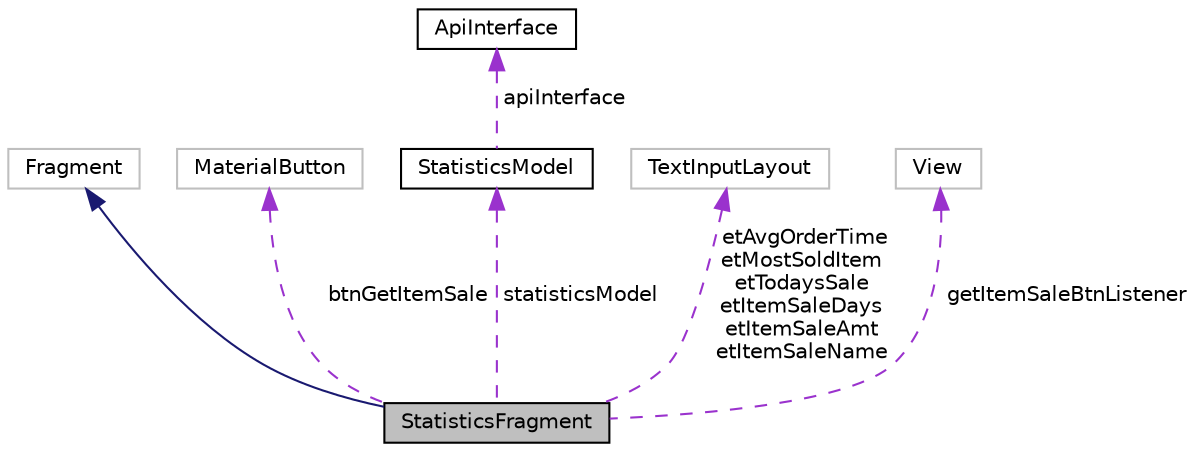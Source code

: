 digraph "StatisticsFragment"
{
 // LATEX_PDF_SIZE
  edge [fontname="Helvetica",fontsize="10",labelfontname="Helvetica",labelfontsize="10"];
  node [fontname="Helvetica",fontsize="10",shape=record];
  Node1 [label="StatisticsFragment",height=0.2,width=0.4,color="black", fillcolor="grey75", style="filled", fontcolor="black",tooltip="Statistics Fragment Class."];
  Node2 -> Node1 [dir="back",color="midnightblue",fontsize="10",style="solid",fontname="Helvetica"];
  Node2 [label="Fragment",height=0.2,width=0.4,color="grey75", fillcolor="white", style="filled",tooltip=" "];
  Node3 -> Node1 [dir="back",color="darkorchid3",fontsize="10",style="dashed",label=" btnGetItemSale" ,fontname="Helvetica"];
  Node3 [label="MaterialButton",height=0.2,width=0.4,color="grey75", fillcolor="white", style="filled",tooltip=" "];
  Node4 -> Node1 [dir="back",color="darkorchid3",fontsize="10",style="dashed",label=" statisticsModel" ,fontname="Helvetica"];
  Node4 [label="StatisticsModel",height=0.2,width=0.4,color="black", fillcolor="white", style="filled",URL="$classcom_1_1example_1_1lmrs_1_1model_1_1statistics_1_1StatisticsModel.html",tooltip="\"Brain\" for the statistics page"];
  Node5 -> Node4 [dir="back",color="darkorchid3",fontsize="10",style="dashed",label=" apiInterface" ,fontname="Helvetica"];
  Node5 [label="ApiInterface",height=0.2,width=0.4,color="black", fillcolor="white", style="filled",URL="$interfacecom_1_1example_1_1lmrs_1_1model_1_1ApiInterface.html",tooltip="Interface for communication between client(Android app) and server(API)"];
  Node6 -> Node1 [dir="back",color="darkorchid3",fontsize="10",style="dashed",label=" etAvgOrderTime\netMostSoldItem\netTodaysSale\netItemSaleDays\netItemSaleAmt\netItemSaleName" ,fontname="Helvetica"];
  Node6 [label="TextInputLayout",height=0.2,width=0.4,color="grey75", fillcolor="white", style="filled",tooltip=" "];
  Node7 -> Node1 [dir="back",color="darkorchid3",fontsize="10",style="dashed",label=" getItemSaleBtnListener" ,fontname="Helvetica"];
  Node7 [label="View",height=0.2,width=0.4,color="grey75", fillcolor="white", style="filled",tooltip=" "];
}
